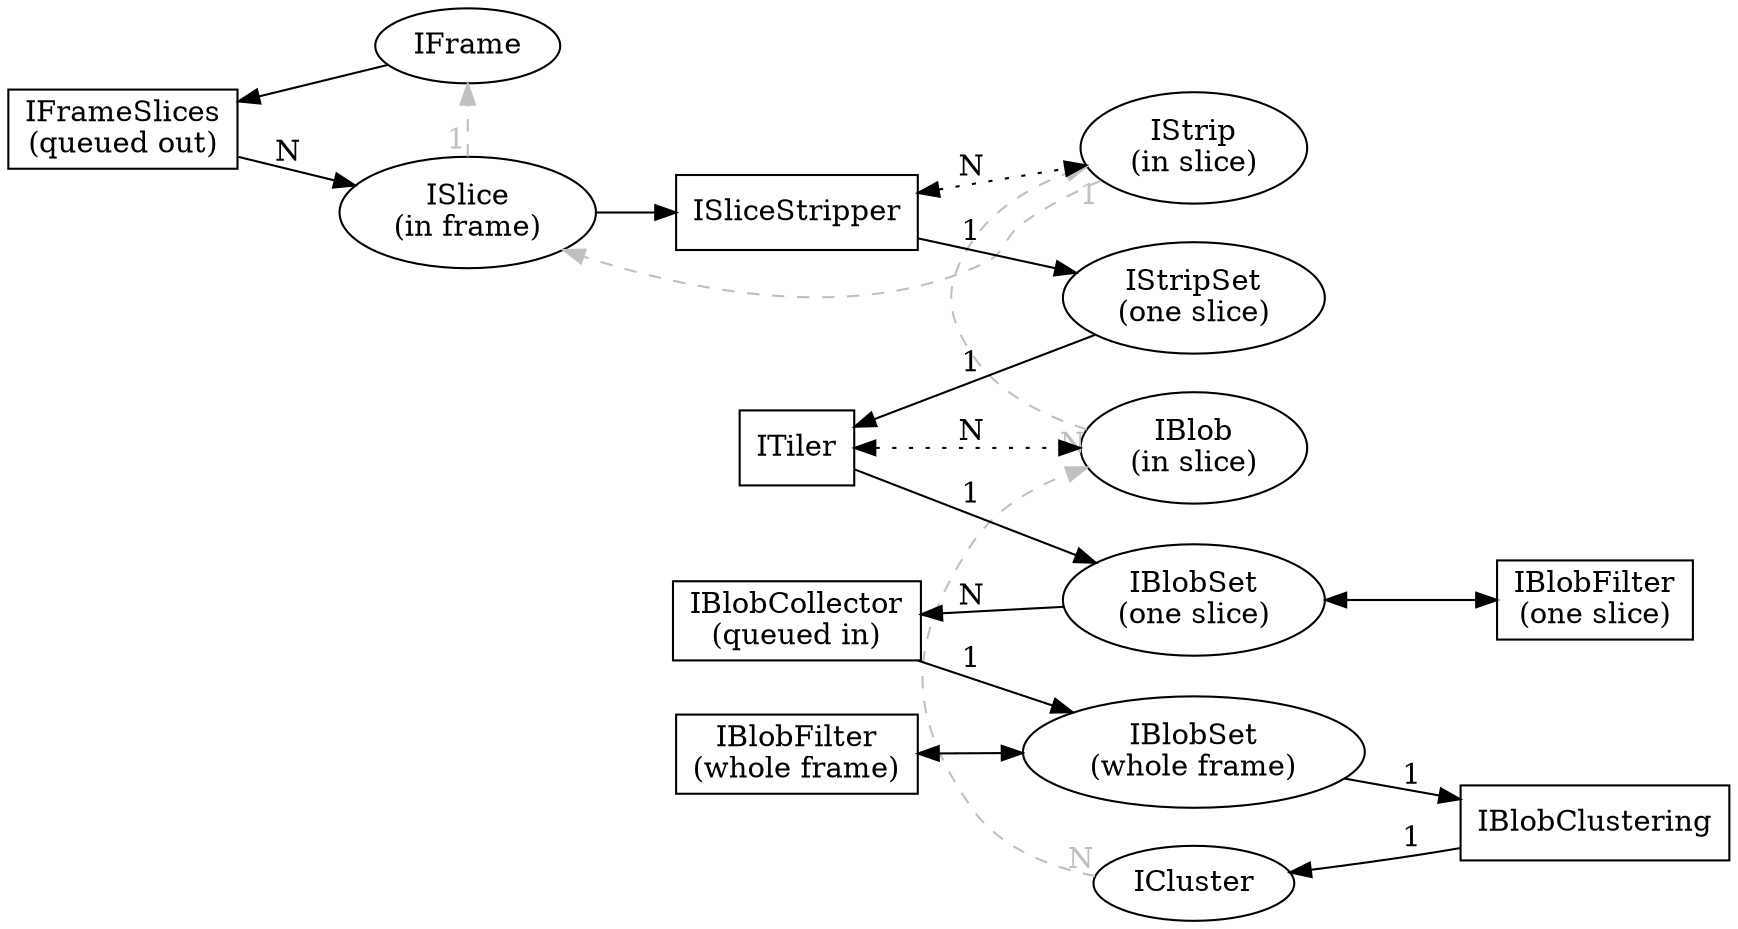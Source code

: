 digraph nodes {
        rankdir=LR

        // data
        node[shape=ellipse]
        IFrame
        ISlice[label="ISlice\n(in frame)"]
        IStrip[label="IStrip\n(in slice)"]
        IStripSet[label="IStripSet\n(one slice)"]
        IBlob[label="IBlob\n(in slice)"]
        IBlobSet[label="IBlobSet\n(one slice)"]
        IBlobSet2[label="IBlobSet\n(whole frame)"]
        ICluster

        // processes
        node[shape=box]
        IFrameSlices[label="IFrameSlices\n(queued out)"]
        ISliceStripper
        ITiler
        IBlobCollector[label="IBlobCollector\n(queued in)"]
        IBlobFilter[label="IBlobFilter\n(one slice)"]
        IBlobFilter2[label="IBlobFilter\n(whole frame)"]
        IBlobClustering

        edge[]
        IFrameSlices->IFrame[dir=back]
        IFrameSlices->ISlice[label=N]

        ISlice->ISliceStripper[]
        
        ISliceStripper->IStrip[label=N, dir=both, style=dotted]


        ISliceStripper->IStripSet[label=1]
        ITiler->IStripSet[dir=back,label=1]
        ITiler->IBlob[label=N, dir=both, style=dotted]
        ITiler->IBlobSet[label=1]
        IBlobSet->IBlobFilter[dir=both]

        IBlobFilter2->IBlobSet2[dir=both]


        IBlobCollector->IBlobSet[dir=back, label=N]
        IBlobCollector->IBlobSet2[label=1]
        IBlobSet2->IBlobClustering[label=1]
        ICluster->IBlobClustering[dir=back,label=1]

        edge[constraint=false,style=dashed,color=gray,fontcolor=gray]
        ISlice->IFrame[taillabel=1]
        IStrip->ISlice[taillabel=1]
        IBlob->IStrip[taillabel=N]
        ICluster->IBlob[taillabel=N]
}
